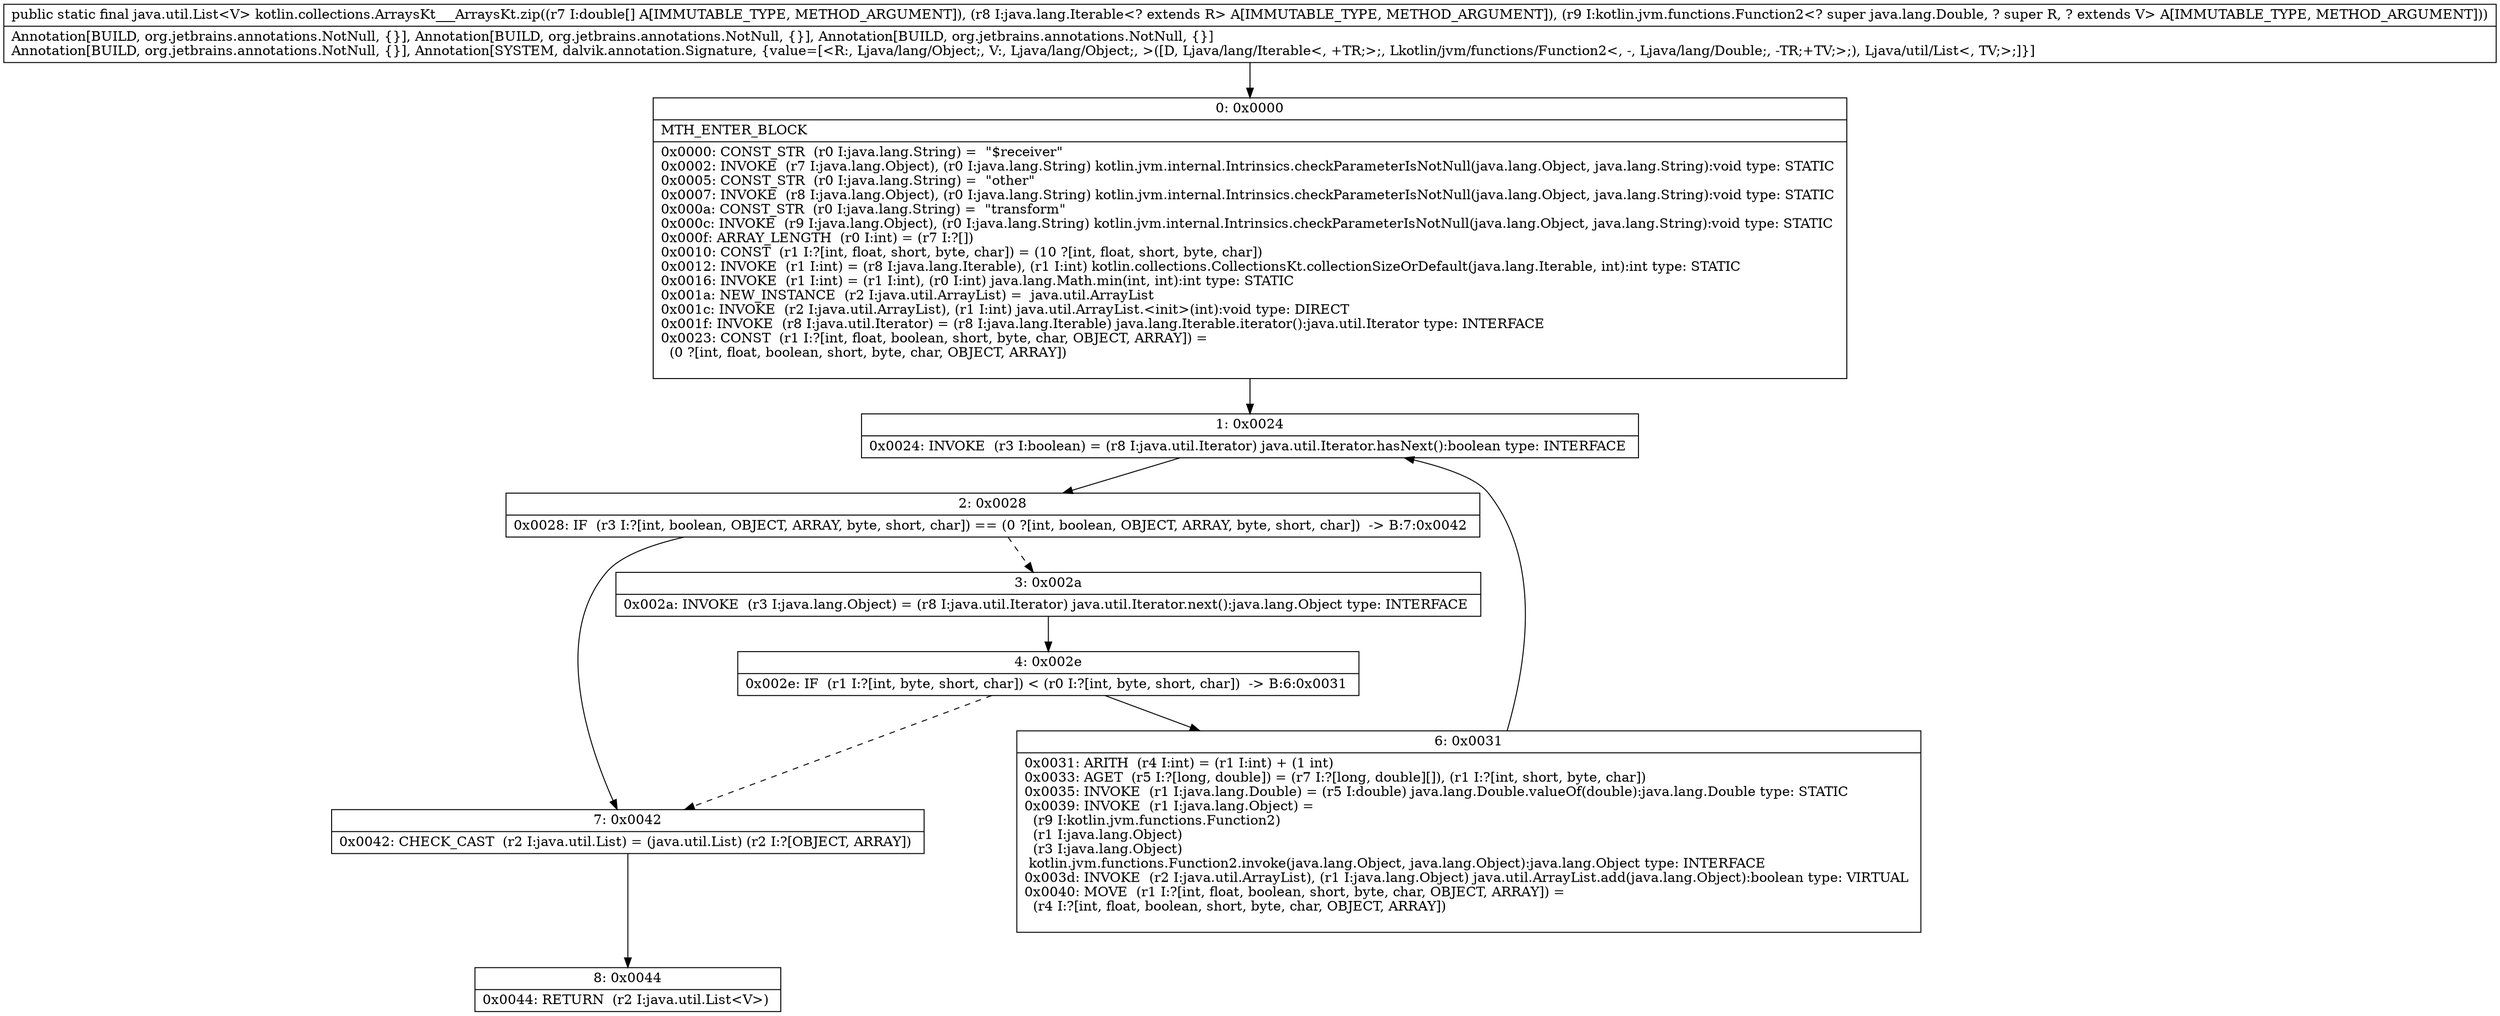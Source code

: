 digraph "CFG forkotlin.collections.ArraysKt___ArraysKt.zip([DLjava\/lang\/Iterable;Lkotlin\/jvm\/functions\/Function2;)Ljava\/util\/List;" {
Node_0 [shape=record,label="{0\:\ 0x0000|MTH_ENTER_BLOCK\l|0x0000: CONST_STR  (r0 I:java.lang.String) =  \"$receiver\" \l0x0002: INVOKE  (r7 I:java.lang.Object), (r0 I:java.lang.String) kotlin.jvm.internal.Intrinsics.checkParameterIsNotNull(java.lang.Object, java.lang.String):void type: STATIC \l0x0005: CONST_STR  (r0 I:java.lang.String) =  \"other\" \l0x0007: INVOKE  (r8 I:java.lang.Object), (r0 I:java.lang.String) kotlin.jvm.internal.Intrinsics.checkParameterIsNotNull(java.lang.Object, java.lang.String):void type: STATIC \l0x000a: CONST_STR  (r0 I:java.lang.String) =  \"transform\" \l0x000c: INVOKE  (r9 I:java.lang.Object), (r0 I:java.lang.String) kotlin.jvm.internal.Intrinsics.checkParameterIsNotNull(java.lang.Object, java.lang.String):void type: STATIC \l0x000f: ARRAY_LENGTH  (r0 I:int) = (r7 I:?[]) \l0x0010: CONST  (r1 I:?[int, float, short, byte, char]) = (10 ?[int, float, short, byte, char]) \l0x0012: INVOKE  (r1 I:int) = (r8 I:java.lang.Iterable), (r1 I:int) kotlin.collections.CollectionsKt.collectionSizeOrDefault(java.lang.Iterable, int):int type: STATIC \l0x0016: INVOKE  (r1 I:int) = (r1 I:int), (r0 I:int) java.lang.Math.min(int, int):int type: STATIC \l0x001a: NEW_INSTANCE  (r2 I:java.util.ArrayList) =  java.util.ArrayList \l0x001c: INVOKE  (r2 I:java.util.ArrayList), (r1 I:int) java.util.ArrayList.\<init\>(int):void type: DIRECT \l0x001f: INVOKE  (r8 I:java.util.Iterator) = (r8 I:java.lang.Iterable) java.lang.Iterable.iterator():java.util.Iterator type: INTERFACE \l0x0023: CONST  (r1 I:?[int, float, boolean, short, byte, char, OBJECT, ARRAY]) = \l  (0 ?[int, float, boolean, short, byte, char, OBJECT, ARRAY])\l \l}"];
Node_1 [shape=record,label="{1\:\ 0x0024|0x0024: INVOKE  (r3 I:boolean) = (r8 I:java.util.Iterator) java.util.Iterator.hasNext():boolean type: INTERFACE \l}"];
Node_2 [shape=record,label="{2\:\ 0x0028|0x0028: IF  (r3 I:?[int, boolean, OBJECT, ARRAY, byte, short, char]) == (0 ?[int, boolean, OBJECT, ARRAY, byte, short, char])  \-\> B:7:0x0042 \l}"];
Node_3 [shape=record,label="{3\:\ 0x002a|0x002a: INVOKE  (r3 I:java.lang.Object) = (r8 I:java.util.Iterator) java.util.Iterator.next():java.lang.Object type: INTERFACE \l}"];
Node_4 [shape=record,label="{4\:\ 0x002e|0x002e: IF  (r1 I:?[int, byte, short, char]) \< (r0 I:?[int, byte, short, char])  \-\> B:6:0x0031 \l}"];
Node_6 [shape=record,label="{6\:\ 0x0031|0x0031: ARITH  (r4 I:int) = (r1 I:int) + (1 int) \l0x0033: AGET  (r5 I:?[long, double]) = (r7 I:?[long, double][]), (r1 I:?[int, short, byte, char]) \l0x0035: INVOKE  (r1 I:java.lang.Double) = (r5 I:double) java.lang.Double.valueOf(double):java.lang.Double type: STATIC \l0x0039: INVOKE  (r1 I:java.lang.Object) = \l  (r9 I:kotlin.jvm.functions.Function2)\l  (r1 I:java.lang.Object)\l  (r3 I:java.lang.Object)\l kotlin.jvm.functions.Function2.invoke(java.lang.Object, java.lang.Object):java.lang.Object type: INTERFACE \l0x003d: INVOKE  (r2 I:java.util.ArrayList), (r1 I:java.lang.Object) java.util.ArrayList.add(java.lang.Object):boolean type: VIRTUAL \l0x0040: MOVE  (r1 I:?[int, float, boolean, short, byte, char, OBJECT, ARRAY]) = \l  (r4 I:?[int, float, boolean, short, byte, char, OBJECT, ARRAY])\l \l}"];
Node_7 [shape=record,label="{7\:\ 0x0042|0x0042: CHECK_CAST  (r2 I:java.util.List) = (java.util.List) (r2 I:?[OBJECT, ARRAY]) \l}"];
Node_8 [shape=record,label="{8\:\ 0x0044|0x0044: RETURN  (r2 I:java.util.List\<V\>) \l}"];
MethodNode[shape=record,label="{public static final java.util.List\<V\> kotlin.collections.ArraysKt___ArraysKt.zip((r7 I:double[] A[IMMUTABLE_TYPE, METHOD_ARGUMENT]), (r8 I:java.lang.Iterable\<? extends R\> A[IMMUTABLE_TYPE, METHOD_ARGUMENT]), (r9 I:kotlin.jvm.functions.Function2\<? super java.lang.Double, ? super R, ? extends V\> A[IMMUTABLE_TYPE, METHOD_ARGUMENT]))  | Annotation[BUILD, org.jetbrains.annotations.NotNull, \{\}], Annotation[BUILD, org.jetbrains.annotations.NotNull, \{\}], Annotation[BUILD, org.jetbrains.annotations.NotNull, \{\}]\lAnnotation[BUILD, org.jetbrains.annotations.NotNull, \{\}], Annotation[SYSTEM, dalvik.annotation.Signature, \{value=[\<R:, Ljava\/lang\/Object;, V:, Ljava\/lang\/Object;, \>([D, Ljava\/lang\/Iterable\<, +TR;\>;, Lkotlin\/jvm\/functions\/Function2\<, \-, Ljava\/lang\/Double;, \-TR;+TV;\>;), Ljava\/util\/List\<, TV;\>;]\}]\l}"];
MethodNode -> Node_0;
Node_0 -> Node_1;
Node_1 -> Node_2;
Node_2 -> Node_3[style=dashed];
Node_2 -> Node_7;
Node_3 -> Node_4;
Node_4 -> Node_6;
Node_4 -> Node_7[style=dashed];
Node_6 -> Node_1;
Node_7 -> Node_8;
}

